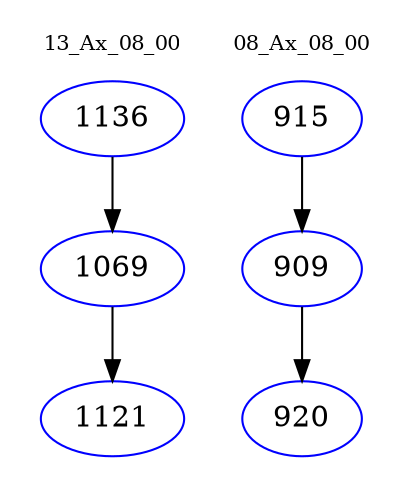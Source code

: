 digraph{
subgraph cluster_0 {
color = white
label = "13_Ax_08_00";
fontsize=10;
T0_1136 [label="1136", color="blue"]
T0_1136 -> T0_1069 [color="black"]
T0_1069 [label="1069", color="blue"]
T0_1069 -> T0_1121 [color="black"]
T0_1121 [label="1121", color="blue"]
}
subgraph cluster_1 {
color = white
label = "08_Ax_08_00";
fontsize=10;
T1_915 [label="915", color="blue"]
T1_915 -> T1_909 [color="black"]
T1_909 [label="909", color="blue"]
T1_909 -> T1_920 [color="black"]
T1_920 [label="920", color="blue"]
}
}
